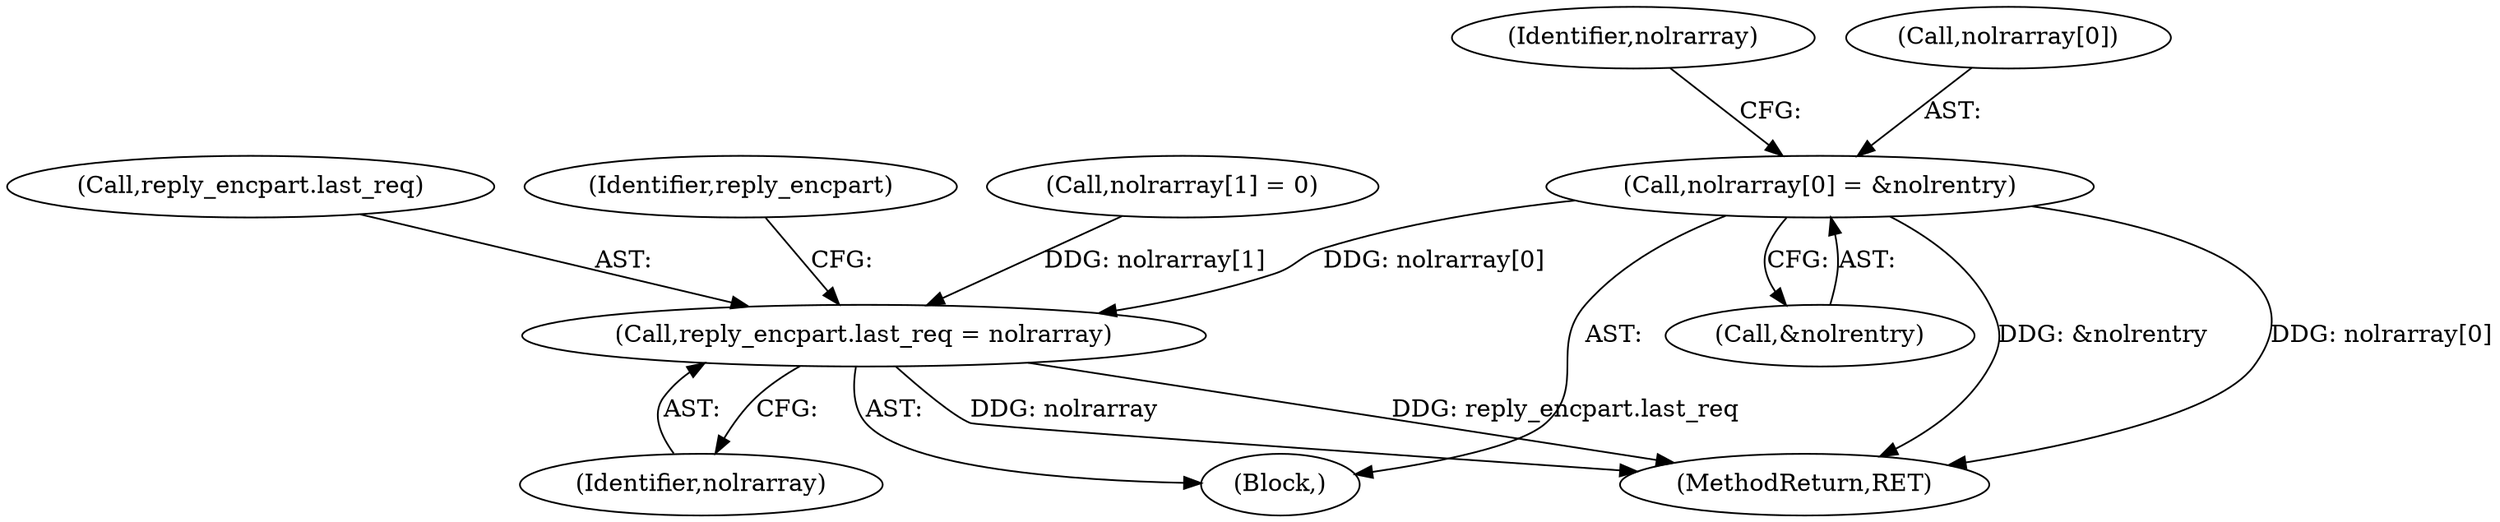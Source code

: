 digraph "0_krb5_ffb35baac6981f9e8914f8f3bffd37f284b85970_0@array" {
"1002031" [label="(Call,nolrarray[0] = &nolrentry)"];
"1002042" [label="(Call,reply_encpart.last_req = nolrarray)"];
"1002031" [label="(Call,nolrarray[0] = &nolrentry)"];
"1002035" [label="(Call,&nolrentry)"];
"1002039" [label="(Identifier,nolrarray)"];
"1002043" [label="(Call,reply_encpart.last_req)"];
"1002497" [label="(MethodReturn,RET)"];
"1002046" [label="(Identifier,nolrarray)"];
"1002049" [label="(Identifier,reply_encpart)"];
"1002032" [label="(Call,nolrarray[0])"];
"1002037" [label="(Call,nolrarray[1] = 0)"];
"1000171" [label="(Block,)"];
"1002042" [label="(Call,reply_encpart.last_req = nolrarray)"];
"1002031" -> "1000171"  [label="AST: "];
"1002031" -> "1002035"  [label="CFG: "];
"1002032" -> "1002031"  [label="AST: "];
"1002035" -> "1002031"  [label="AST: "];
"1002039" -> "1002031"  [label="CFG: "];
"1002031" -> "1002497"  [label="DDG: nolrarray[0]"];
"1002031" -> "1002497"  [label="DDG: &nolrentry"];
"1002031" -> "1002042"  [label="DDG: nolrarray[0]"];
"1002042" -> "1000171"  [label="AST: "];
"1002042" -> "1002046"  [label="CFG: "];
"1002043" -> "1002042"  [label="AST: "];
"1002046" -> "1002042"  [label="AST: "];
"1002049" -> "1002042"  [label="CFG: "];
"1002042" -> "1002497"  [label="DDG: nolrarray"];
"1002042" -> "1002497"  [label="DDG: reply_encpart.last_req"];
"1002037" -> "1002042"  [label="DDG: nolrarray[1]"];
}
